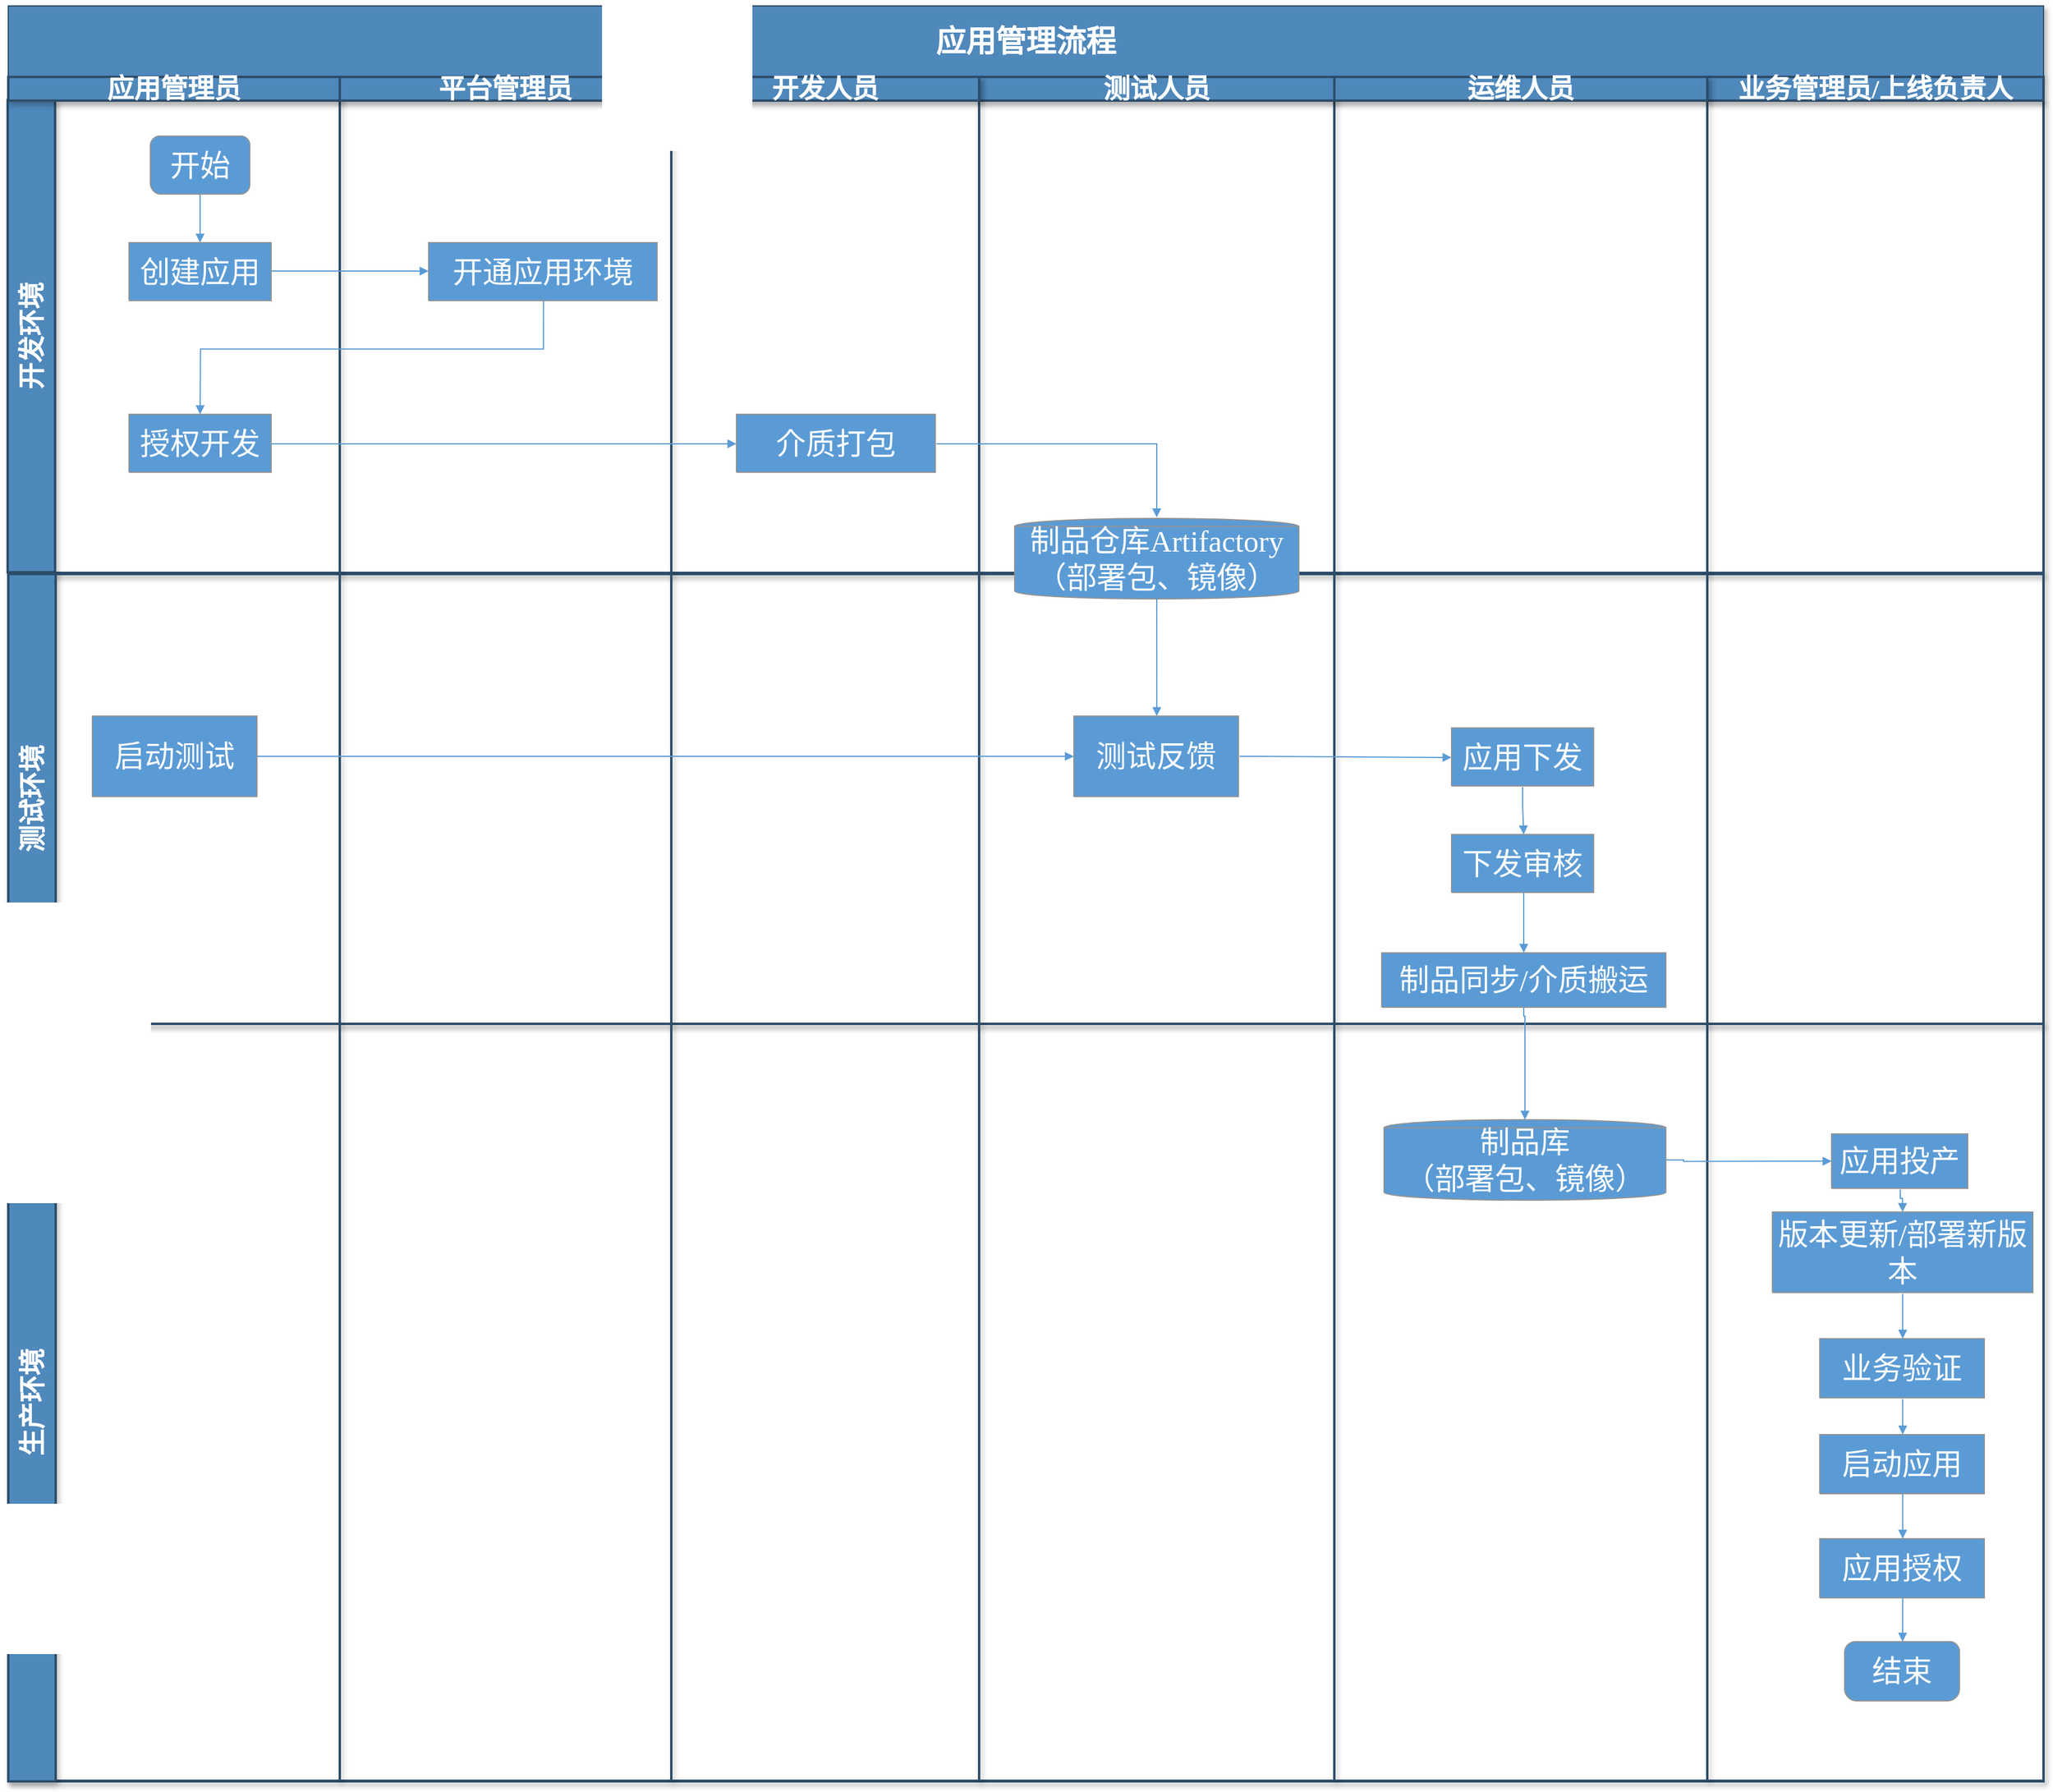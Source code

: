 <mxfile version="20.8.20" type="github"><diagram name="业务流程" id="制品域"><mxGraphModel dx="1444" dy="938" grid="1" gridSize="10" guides="1" tooltips="1" connect="1" arrows="1" fold="1" page="1" pageScale="1" pageWidth="827" pageHeight="1169" math="0" shadow="0"><root><mxCell id="0"/><mxCell id="1" parent="0"/><UserObject label="" tags="背景" id="2"><mxCell style="vsdxID=4;fillColor=none;gradientColor=none;strokeColor=none;shadow=1;points=[[0.06,0,0],[0.13,0,0],[0.19,0,0],[0.25,0,0],[0.31,0,0],[0.38,0,0],[0.44,0,0],[0.5,0,0],[0.56,0,0],[0.63,0,0],[0.69,0,0],[0.75,0,0],[0.81,0,0],[0.88,0,0],[0.94,0,0]];labelBackgroundColor=none;rounded=0;html=1;whiteSpace=wrap;" parent="1" vertex="1"><mxGeometry x="40" y="34" width="1719" height="1499" as="geometry"/></mxCell></UserObject><mxCell id="3" style="vsdxID=5;fillColor=#4f88bb;gradientColor=none;fillOpacity=0;shape=stencil(nZBLDoAgDERP0z3SIyjew0SURgSD+Lu9kMZoXLhwN9O+tukAlrNpJg1SzDH4QW/URgNYgZTkjA4UkwJUgGXng+6DX1zLfmoymdXo17xh5zmRJ6Q42BWCfc2oJfdAr+Yv+AP9Cb7OJ3H/2JG1HNGz/84klThPVCc=);strokeColor=#2d4d6a;shadow=1;points=[[0.06,1,0],[0.13,1,0],[0.19,1,0],[0.25,1,0],[0.31,1,0],[0.37,1,0],[0.44,1,0],[0.5,1,0],[0.56,1,0],[0.63,1,0],[0.69,1,0],[0.75,1,0],[0.81,1,0],[0.88,1,0],[0.94,1,0],[0.06,0,0],[0.13,0,0],[0.19,0,0],[0.25,0,0],[0.31,0,0],[0.37,0,0],[0.44,0,0],[0.5,0,0],[0.56,0,0],[0.63,0,0],[0.69,0,0],[0.75,0,0],[0.81,0,0],[0.88,0,0],[0.94,0,0]];labelBackgroundColor=none;rounded=0;html=1;whiteSpace=wrap;" parent="2" vertex="1"><mxGeometry width="1719" height="1499" as="geometry"/></mxCell><mxCell id="4" value="&lt;div style=&quot;font-size: 1px&quot;&gt;&lt;p style=&quot;align:center;margin-left:0;margin-right:0;margin-top:0px;margin-bottom:0px;text-indent:0;valign:middle;direction:ltr;&quot;&gt;&lt;font style=&quot;font-size:25.4px;font-family:SimSun;color:#feffff;direction:ltr;letter-spacing:0px;line-height:120%;opacity:1&quot;&gt;&lt;b&gt;应用管理流程&lt;br/&gt;&lt;/b&gt;&lt;/font&gt;&lt;/p&gt;&lt;/div&gt;" style="verticalAlign=middle;align=center;vsdxID=6;fillColor=#4f88bb;gradientColor=none;shape=stencil(nZBLDoAgDERP0z3SIyjew0SURgSD+Lu9kMZoXLhwN9O+tukAlrNpJg1SzDH4QW/URgNYgZTkjA4UkwJUgGXng+6DX1zLfmoymdXo17xh5zmRJ6Q42BWCfc2oJfdAr+Yv+AP9Cb7OJ3H/2JG1HNGz/84klThPVCc=);strokeColor=#2d4d6a;shadow=1;points=[[0.06,1,0],[0.13,1,0],[0.19,1,0],[0.25,1,0],[0.31,1,0],[0.37,1,0],[0.44,1,0],[0.5,1,0],[0.56,1,0],[0.63,1,0],[0.69,1,0],[0.75,1,0],[0.81,1,0],[0.88,1,0],[0.94,1,0],[0.06,0,0],[0.13,0,0],[0.19,0,0],[0.25,0,0],[0.31,0,0],[0.37,0,0],[0.44,0,0],[0.5,0,0],[0.56,0,0],[0.63,0,0],[0.69,0,0],[0.75,0,0],[0.81,0,0],[0.88,0,0],[0.94,0,0]];labelBackgroundColor=none;rounded=0;html=1;whiteSpace=wrap;" parent="2" vertex="1"><mxGeometry width="1719" height="60" as="geometry"/></mxCell><UserObject label="" tags="背景" id="5"><mxCell style="vsdxID=7;fillColor=#44749f;gradientColor=none;fillOpacity=0;shape=stencil(nZBLDoAgDERP0z3SIyjew0SURgSD+Lu9kMZoXLhwN9N5bdMClrNpJg1SzDH4QW/URgNYgZTkjA4UkwJUgGXng+6DX1zLfmoymdXo1zxh5z6RO6Q42BWCfc2oJfdAr/AX/IH+BF/rk7hv7MjaZ/L+RirxJ1Gd);strokeColor=#2d4d6a;strokeWidth=2;shadow=1;points=[];labelBackgroundColor=none;rounded=0;html=1;whiteSpace=wrap;" parent="1" vertex="1"><mxGeometry x="40" y="114" width="1719" height="1419" as="geometry"/></mxCell></UserObject><UserObject label="" tags="背景" id="6"><mxCell style="vsdxID=1;fillColor=none;gradientColor=none;strokeColor=none;strokeWidth=2;shadow=1;points=[];labelBackgroundColor=none;rounded=0;html=1;whiteSpace=wrap;" parent="1" vertex="1"><mxGeometry x="40" y="114" width="1719" height="399" as="geometry"/></mxCell></UserObject><mxCell id="7" style="vsdxID=2;fillColor=#4f88bb;gradientColor=none;fillOpacity=0;shape=stencil(nZBLDoAgDERP0z3SIyjew0SURgSD+Lu9kMZoXLhwN9O+tukAlrNpJg1SzDH4QW/URgNYgZTkjA4UkwJUgGXng+6DX1zLfmoymdXo17xh5zmRJ6Q42BWCfc2oJfdAr+Yv+AP9Cb7OJ3H/2JG1HNGz/84klThPVCc=);strokeColor=#2d4d6a;strokeWidth=2;shadow=1;points=[];labelBackgroundColor=none;rounded=0;html=1;whiteSpace=wrap;" parent="6" vertex="1"><mxGeometry width="1719" height="399" as="geometry"/></mxCell><mxCell id="8" value="&lt;div style=&quot;font-size: 1px&quot;&gt;&lt;font style=&quot;font-size:22.58px;font-family:SimSun;color:#feffff;direction:ltr;letter-spacing:0px;line-height:120%;opacity:1&quot;&gt;&lt;b&gt;开发环境&lt;br/&gt;&lt;/b&gt;&lt;/font&gt;&lt;/div&gt;" style="verticalAlign=middle;align=center;vsdxID=3;rotation=270;fillColor=#4f88bb;gradientColor=none;shape=stencil(nZBLDoAgDERP0z3SIyjew0SURgSD+Lu9kMZoXLhwN9O+tukAlrNpJg1SzDH4QW/URgNYgZTkjA4UkwJUgGXng+6DX1zLfmoymdXo17xh5zmRJ6Q42BWCfc2oJfdAr+Yv+AP9Cb7OJ3H/2JG1HNGz/84klThPVCc=);strokeColor=#2d4d6a;strokeWidth=2;shadow=1;points=[];labelBackgroundColor=none;rounded=0;html=1;whiteSpace=wrap;" parent="6" vertex="1"><mxGeometry x="-180" y="179" width="399" height="40" as="geometry"/></mxCell><UserObject label="" tags="背景" id="9"><mxCell style="vsdxID=15;fillColor=none;gradientColor=none;strokeColor=none;strokeWidth=2;shadow=1;points=[];labelBackgroundColor=none;rounded=0;html=1;whiteSpace=wrap;" parent="1" vertex="1"><mxGeometry x="40" y="514" width="1719" height="380" as="geometry"/></mxCell></UserObject><mxCell id="10" style="vsdxID=16;fillColor=#4f88bb;gradientColor=none;fillOpacity=0;shape=stencil(nZBLDoAgDERP0z3SIyjew0SURgSD+Lu9kMZoXLhwN9O+tukAlrNpJg1SzDH4QW/URgNYgZTkjA4UkwJUgGXng+6DX1zLfmoymdXo17xh5zmRJ6Q42BWCfc2oJfdAr+Yv+AP9Cb7OJ3H/2JG1HNGz/84klThPVCc=);strokeColor=#2d4d6a;strokeWidth=2;shadow=1;points=[];labelBackgroundColor=none;rounded=0;html=1;whiteSpace=wrap;" parent="9" vertex="1"><mxGeometry width="1719" height="380" as="geometry"/></mxCell><mxCell id="11" value="&lt;div style=&quot;font-size: 1px&quot;&gt;&lt;font style=&quot;font-size:22.58px;font-family:SimSun;color:#feffff;direction:ltr;letter-spacing:0px;line-height:120%;opacity:1&quot;&gt;&lt;b&gt;测试环境&lt;br/&gt;&lt;/b&gt;&lt;/font&gt;&lt;/div&gt;" style="verticalAlign=middle;align=center;vsdxID=17;rotation=270;fillColor=#4f88bb;gradientColor=none;shape=stencil(nZBLDoAgDERP0z3SIyjew0SURgSD+Lu9kMZoXLhwN9O+tukAlrNpJg1SzDH4QW/URgNYgZTkjA4UkwJUgGXng+6DX1zLfmoymdXo17xh5zmRJ6Q42BWCfc2oJfdAr+Yv+AP9Cb7OJ3H/2JG1HNGz/84klThPVCc=);strokeColor=#2d4d6a;strokeWidth=2;shadow=1;points=[];labelBackgroundColor=none;rounded=0;html=1;whiteSpace=wrap;" parent="9" vertex="1"><mxGeometry x="-170" y="170" width="380" height="40" as="geometry"/></mxCell><UserObject label="" tags="背景" id="12"><mxCell style="vsdxID=18;fillColor=none;gradientColor=none;strokeColor=none;strokeWidth=2;shadow=1;points=[];labelBackgroundColor=none;rounded=0;html=1;whiteSpace=wrap;" parent="1" vertex="1"><mxGeometry x="40" y="894" width="1719" height="640" as="geometry"/></mxCell></UserObject><mxCell id="13" style="vsdxID=19;fillColor=#4f88bb;gradientColor=none;fillOpacity=0;shape=stencil(nZBLDoAgDERP0z3SIyjew0SURgSD+Lu9kMZoXLhwN9O+tukAlrNpJg1SzDH4QW/URgNYgZTkjA4UkwJUgGXng+6DX1zLfmoymdXo17xh5zmRJ6Q42BWCfc2oJfdAr+Yv+AP9Cb7OJ3H/2JG1HNGz/84klThPVCc=);strokeColor=#2d4d6a;strokeWidth=2;shadow=1;points=[];labelBackgroundColor=none;rounded=0;html=1;whiteSpace=wrap;" parent="12" vertex="1"><mxGeometry width="1719" height="640" as="geometry"/></mxCell><mxCell id="14" value="&lt;div style=&quot;font-size: 1px&quot;&gt;&lt;font style=&quot;font-size:22.58px;font-family:SimSun;color:#feffff;direction:ltr;letter-spacing:0px;line-height:120%;opacity:1&quot;&gt;&lt;b&gt;生产环境&lt;br/&gt;&lt;/b&gt;&lt;/font&gt;&lt;/div&gt;" style="verticalAlign=middle;align=center;vsdxID=20;rotation=270;fillColor=#4f88bb;gradientColor=none;shape=stencil(nZBLDoAgDERP0z3SIyjew0SURgSD+Lu9kMZoXLhwN9O+tukAlrNpJg1SzDH4QW/URgNYgZTkjA4UkwJUgGXng+6DX1zLfmoymdXo17xh5zmRJ6Q42BWCfc2oJfdAr+Yv+AP9Cb7OJ3H/2JG1HNGz/84klThPVCc=);strokeColor=#2d4d6a;strokeWidth=2;shadow=1;points=[];labelBackgroundColor=none;rounded=0;html=1;whiteSpace=wrap;" parent="12" vertex="1"><mxGeometry x="-300" y="300" width="640" height="40" as="geometry"/></mxCell><UserObject label="" tags="背景" id="15"><mxCell style="vsdxID=8;fillColor=#44749f;gradientColor=none;shape=stencil(nZBLDoAgDERP0z3SIyDew0QUooJB/N1eSGM0LFywm2lf23QAxarbRQFna/BuVIfpggasgXNjtfImRAUoAUXvvBq822xHfmkTmdTs9rThpDmWJji7yFWMfEPoZOwHfZpF8A9aCGbno3h/jCYPIJYoPJQ3);strokeColor=#2d4d6a;strokeWidth=2;shadow=1;points=[];labelBackgroundColor=none;rounded=0;html=1;whiteSpace=wrap;" parent="1" vertex="1"><mxGeometry x="80" y="94" width="1679" height="1439" as="geometry"/></mxCell></UserObject><UserObject label="" tags="背景" id="16"><mxCell style="vsdxID=9;fillColor=none;gradientColor=none;strokeColor=none;shadow=1;points=[];labelBackgroundColor=none;rounded=0;html=1;whiteSpace=wrap;" parent="1" vertex="1"><mxGeometry x="1475" y="94" width="284" height="1439" as="geometry"/></mxCell></UserObject><mxCell id="17" value="&lt;div style=&quot;font-size: 1px&quot;&gt;&lt;/div&gt;" style="verticalAlign=middle;align=center;vsdxID=10;fillColor=none;gradientColor=none;fillOpacity=0;strokeColor=none;strokeWidth=2;shadow=1;spacingTop=-1;spacingBottom=-1;spacingLeft=-1;spacingRight=-1;points=[];labelBackgroundColor=none;rounded=0;html=1;whiteSpace=wrap;" parent="16" vertex="1"><mxGeometry width="284" height="1439" as="geometry"/></mxCell><mxCell id="18" value="&lt;div style=&quot;font-size: 1px&quot;&gt;&lt;p style=&quot;align:center;margin-left:0;margin-right:0;margin-top:0px;margin-bottom:0px;text-indent:0;valign:middle;direction:ltr;&quot;&gt;&lt;font style=&quot;font-size:22.58px;font-family:SimSun;color:#feffff;direction:ltr;letter-spacing:0px;line-height:120%;opacity:1&quot;&gt;&lt;b&gt;业务管理员/上线负责人&lt;br/&gt;&lt;/b&gt;&lt;/font&gt;&lt;/p&gt;&lt;/div&gt;" style="verticalAlign=middle;align=center;vsdxID=11;fillColor=#4f88bb;gradientColor=none;shape=stencil(nZBLDoAgDERP0z3SIyjew0SURgSD+Lu9kMZoXLhwN9O+tukAlrNpJg1SzDH4QW/URgNYgZTkjA4UkwJUgGXng+6DX1zLfmoymdXo17xh5zmRJ6Q42BWCfc2oJfdAr+Yv+AP9Cb7OJ3H/2JG1HNGz/84klThPVCc=);strokeColor=#2d4d6a;strokeWidth=2;shadow=1;spacingTop=-1;spacingBottom=-1;spacingLeft=-1;spacingRight=-1;points=[];labelBackgroundColor=none;rounded=0;html=1;whiteSpace=wrap;" parent="16" vertex="1"><mxGeometry width="284" height="20" as="geometry"/></mxCell><UserObject label="" tags="背景" id="19"><mxCell style="vsdxID=12;fillColor=none;gradientColor=none;strokeColor=none;shadow=1;points=[];labelBackgroundColor=none;rounded=0;html=1;whiteSpace=wrap;" parent="1" vertex="1"><mxGeometry x="80" y="94" width="240" height="1439" as="geometry"/></mxCell></UserObject><mxCell id="20" value="&lt;div style=&quot;font-size: 1px&quot;&gt;&lt;/div&gt;" style="verticalAlign=middle;align=center;vsdxID=13;fillColor=#44749f;gradientColor=none;fillOpacity=0;shape=stencil(fY9LDoAgDERP0z3SIyjeg0SURgWD+Lu9kC4UF+5m2td2ClivVi8GpFhj8KM5qIsWsAEpyVkTKCYFqADr3gczBL+5jv2iM5nV7Pe84eS5Sog8I8VV+pbhidwPXKBJPEc437v3DZRK/AyqGw==);strokeColor=#2d4d6a;strokeWidth=2;shadow=1;spacingTop=-1;spacingBottom=-1;spacingLeft=-1;spacingRight=-1;points=[];labelBackgroundColor=none;rounded=0;html=1;whiteSpace=wrap;" parent="19" vertex="1"><mxGeometry width="240" height="1439" as="geometry"/></mxCell><mxCell id="21" value="&lt;div style=&quot;font-size: 1px&quot;&gt;&lt;p style=&quot;align:center;margin-left:0;margin-right:0;margin-top:0px;margin-bottom:0px;text-indent:0;valign:middle;direction:ltr;&quot;&gt;&lt;font style=&quot;font-size:22.58px;font-family:SimSun;color:#feffff;direction:ltr;letter-spacing:0px;line-height:120%;opacity:1&quot;&gt;&lt;b&gt;应用管理员&lt;br/&gt;&lt;/b&gt;&lt;/font&gt;&lt;/p&gt;&lt;/div&gt;" style="verticalAlign=middle;align=center;vsdxID=14;fillColor=#4f88bb;gradientColor=none;shape=stencil(nZBLDoAgDERP0z3SIyjew0SURgSD+Lu9kMZoXLhwN9O+tukAlrNpJg1SzDH4QW/URgNYgZTkjA4UkwJUgGXng+6DX1zLfmoymdXo17xh5zmRJ6Q42BWCfc2oJfdAr+Yv+AP9Cb7OJ3H/2JG1HNGz/84klThPVCc=);strokeColor=#2d4d6a;strokeWidth=2;shadow=1;spacingTop=-1;spacingBottom=-1;spacingLeft=-1;spacingRight=-1;points=[];labelBackgroundColor=none;rounded=0;html=1;whiteSpace=wrap;" parent="19" vertex="1"><mxGeometry x="-40" width="280" height="20" as="geometry"/></mxCell><UserObject label="" tags="背景" id="22"><mxCell style="vsdxID=24;fillColor=none;gradientColor=none;strokeColor=none;shadow=1;points=[];labelBackgroundColor=none;rounded=0;html=1;whiteSpace=wrap;" parent="1" vertex="1"><mxGeometry x="860" y="94" width="300" height="1439" as="geometry"/></mxCell></UserObject><mxCell id="23" value="&lt;div style=&quot;font-size: 1px&quot;&gt;&lt;/div&gt;" style="verticalAlign=middle;align=center;vsdxID=25;fillColor=#44749f;gradientColor=none;fillOpacity=0;shape=stencil(fY9LDoAgDERP0z3SIyjeg0SURgWD+Lu9kC4UF+5m2td2ClivVi8GpFhj8KM5qIsWsAEpyVkTKCYFqADr3gczBL+5jv2iM5nV7Pe84eS5Sog8I8VV+pbhidwPXKBJPEc437v3DZRK/AyqGw==);strokeColor=#2d4d6a;strokeWidth=2;shadow=1;spacingTop=-1;spacingBottom=-1;spacingLeft=-1;spacingRight=-1;points=[];labelBackgroundColor=none;rounded=0;html=1;whiteSpace=wrap;" parent="22" vertex="1"><mxGeometry width="300" height="1439" as="geometry"/></mxCell><mxCell id="24" value="&lt;div style=&quot;font-size: 1px&quot;&gt;&lt;p style=&quot;align:center;margin-left:0;margin-right:0;margin-top:0px;margin-bottom:0px;text-indent:0;valign:middle;direction:ltr;&quot;&gt;&lt;font style=&quot;font-size:22.58px;font-family:SimSun;color:#feffff;direction:ltr;letter-spacing:0px;line-height:120%;opacity:1&quot;&gt;&lt;b&gt;测试人员&lt;br/&gt;&lt;/b&gt;&lt;/font&gt;&lt;/p&gt;&lt;/div&gt;" style="verticalAlign=middle;align=center;vsdxID=26;fillColor=#4f88bb;gradientColor=none;shape=stencil(nZBLDoAgDERP0z3SIyjew0SURgSD+Lu9kMZoXLhwN9O+tukAlrNpJg1SzDH4QW/URgNYgZTkjA4UkwJUgGXng+6DX1zLfmoymdXo17xh5zmRJ6Q42BWCfc2oJfdAr+Yv+AP9Cb7OJ3H/2JG1HNGz/84klThPVCc=);strokeColor=#2d4d6a;strokeWidth=2;shadow=1;spacingTop=-1;spacingBottom=-1;spacingLeft=-1;spacingRight=-1;points=[];labelBackgroundColor=none;rounded=0;html=1;whiteSpace=wrap;" parent="22" vertex="1"><mxGeometry width="300" height="20" as="geometry"/></mxCell><UserObject label="" tags="背景" id="25"><mxCell style="vsdxID=27;fillColor=none;gradientColor=none;strokeColor=none;shadow=1;points=[];labelBackgroundColor=none;rounded=0;html=1;whiteSpace=wrap;" parent="1" vertex="1"><mxGeometry x="1160" y="94" width="315" height="1439" as="geometry"/></mxCell></UserObject><mxCell id="26" value="&lt;div style=&quot;font-size: 1px&quot;&gt;&lt;/div&gt;" style="verticalAlign=middle;align=center;vsdxID=28;fillColor=#44749f;gradientColor=none;fillOpacity=0;shape=stencil(fY9LDoAgDERP0z3SIyjeg0SURgWD+Lu9kC4UF+5m2td2ClivVi8GpFhj8KM5qIsWsAEpyVkTKCYFqADr3gczBL+5jv2iM5nV7Pe84eS5Sog8I8VV+pbhidwPXKBJPEc437v3DZRK/AyqGw==);strokeColor=#2d4d6a;strokeWidth=2;shadow=1;spacingTop=-1;spacingBottom=-1;spacingLeft=-1;spacingRight=-1;points=[];labelBackgroundColor=none;rounded=0;html=1;whiteSpace=wrap;" parent="25" vertex="1"><mxGeometry width="315" height="1439" as="geometry"/></mxCell><mxCell id="27" value="&lt;div style=&quot;font-size: 1px&quot;&gt;&lt;p style=&quot;align:center;margin-left:0;margin-right:0;margin-top:0px;margin-bottom:0px;text-indent:0;valign:middle;direction:ltr;&quot;&gt;&lt;font style=&quot;font-size:22.58px;font-family:SimSun;color:#feffff;direction:ltr;letter-spacing:0px;line-height:120%;opacity:1&quot;&gt;&lt;b&gt;运维人员&lt;br/&gt;&lt;/b&gt;&lt;/font&gt;&lt;/p&gt;&lt;/div&gt;" style="verticalAlign=middle;align=center;vsdxID=29;fillColor=#4f88bb;gradientColor=none;shape=stencil(nZBLDoAgDERP0z3SIyjew0SURgSD+Lu9kMZoXLhwN9O+tukAlrNpJg1SzDH4QW/URgNYgZTkjA4UkwJUgGXng+6DX1zLfmoymdXo17xh5zmRJ6Q42BWCfc2oJfdAr+Yv+AP9Cb7OJ3H/2JG1HNGz/84klThPVCc=);strokeColor=#2d4d6a;strokeWidth=2;shadow=1;spacingTop=-1;spacingBottom=-1;spacingLeft=-1;spacingRight=-1;points=[];labelBackgroundColor=none;rounded=0;html=1;whiteSpace=wrap;" parent="25" vertex="1"><mxGeometry width="315" height="20" as="geometry"/></mxCell><UserObject label="" tags="背景" id="28"><mxCell style="vsdxID=53;fillColor=none;gradientColor=none;strokeColor=none;shadow=1;points=[];labelBackgroundColor=none;rounded=0;html=1;whiteSpace=wrap;" parent="1" vertex="1"><mxGeometry x="600" y="94" width="260" height="1439" as="geometry"/></mxCell></UserObject><mxCell id="29" value="&lt;div style=&quot;font-size: 1px&quot;&gt;&lt;/div&gt;" style="verticalAlign=middle;align=center;vsdxID=54;fillColor=#44749f;gradientColor=none;fillOpacity=0;shape=stencil(fY9LDoAgDERP0z3SIyjeg0SURgWD+Lu9kC4UF+5m2td2ClivVi8GpFhj8KM5qIsWsAEpyVkTKCYFqADr3gczBL+5jv2iM5nV7Pe84eS5Sog8I8VV+pbhidwPXKBJPEc437v3DZRK/AyqGw==);strokeColor=#2d4d6a;strokeWidth=2;shadow=1;spacingTop=-1;spacingBottom=-1;spacingLeft=-1;spacingRight=-1;points=[];labelBackgroundColor=none;rounded=0;html=1;whiteSpace=wrap;" parent="28" vertex="1"><mxGeometry width="260" height="1439" as="geometry"/></mxCell><mxCell id="30" value="&lt;div style=&quot;font-size: 1px&quot;&gt;&lt;p style=&quot;align:center;margin-left:0;margin-right:0;margin-top:0px;margin-bottom:0px;text-indent:0;valign:middle;direction:ltr;&quot;&gt;&lt;font style=&quot;font-size:22.58px;font-family:SimSun;color:#feffff;direction:ltr;letter-spacing:0px;line-height:120%;opacity:1&quot;&gt;&lt;b&gt;开发人员&lt;br/&gt;&lt;/b&gt;&lt;/font&gt;&lt;/p&gt;&lt;/div&gt;" style="verticalAlign=middle;align=center;vsdxID=55;fillColor=#4f88bb;gradientColor=none;shape=stencil(nZBLDoAgDERP0z3SIyjew0SURgSD+Lu9kMZoXLhwN9O+tukAlrNpJg1SzDH4QW/URgNYgZTkjA4UkwJUgGXng+6DX1zLfmoymdXo17xh5zmRJ6Q42BWCfc2oJfdAr+Yv+AP9Cb7OJ3H/2JG1HNGz/84klThPVCc=);strokeColor=#2d4d6a;strokeWidth=2;shadow=1;spacingTop=-1;spacingBottom=-1;spacingLeft=-1;spacingRight=-1;points=[];labelBackgroundColor=none;rounded=0;html=1;whiteSpace=wrap;" parent="28" vertex="1"><mxGeometry width="260" height="20" as="geometry"/></mxCell><UserObject label="" tags="背景" id="31"><mxCell style="vsdxID=57;fillColor=none;gradientColor=none;strokeColor=none;shadow=1;points=[];labelBackgroundColor=none;rounded=0;html=1;whiteSpace=wrap;" parent="1" vertex="1"><mxGeometry x="320" y="94" width="280" height="1439" as="geometry"/></mxCell></UserObject><mxCell id="32" value="&lt;div style=&quot;font-size: 1px&quot;&gt;&lt;/div&gt;" style="verticalAlign=middle;align=center;vsdxID=58;fillColor=#44749f;gradientColor=none;fillOpacity=0;shape=stencil(fY9LDoAgDERP0z3SIyjeg0SURgWD+Lu9kC4UF+5m2td2ClivVi8GpFhj8KM5qIsWsAEpyVkTKCYFqADr3gczBL+5jv2iM5nV7Pe84eS5Sog8I8VV+pbhidwPXKBJPEc437v3DZRK/AyqGw==);strokeColor=#2d4d6a;strokeWidth=2;shadow=1;spacingTop=-1;spacingBottom=-1;spacingLeft=-1;spacingRight=-1;points=[];labelBackgroundColor=none;rounded=0;html=1;whiteSpace=wrap;" parent="31" vertex="1"><mxGeometry width="280" height="1439" as="geometry"/></mxCell><mxCell id="33" value="&lt;div style=&quot;font-size: 1px&quot;&gt;&lt;p style=&quot;align:center;margin-left:0;margin-right:0;margin-top:0px;margin-bottom:0px;text-indent:0;valign:middle;direction:ltr;&quot;&gt;&lt;font style=&quot;font-size:22.58px;font-family:SimSun;color:#feffff;direction:ltr;letter-spacing:0px;line-height:120%;opacity:1&quot;&gt;&lt;b&gt;平台管理员&lt;br/&gt;&lt;/b&gt;&lt;/font&gt;&lt;/p&gt;&lt;/div&gt;" style="verticalAlign=middle;align=center;vsdxID=59;fillColor=#4f88bb;gradientColor=none;shape=stencil(nZBLDoAgDERP0z3SIyjew0SURgSD+Lu9kMZoXLhwN9O+tukAlrNpJg1SzDH4QW/URgNYgZTkjA4UkwJUgGXng+6DX1zLfmoymdXo17xh5zmRJ6Q42BWCfc2oJfdAr+Yv+AP9Cb7OJ3H/2JG1HNGz/84klThPVCc=);strokeColor=#2d4d6a;strokeWidth=2;shadow=1;spacingTop=-1;spacingBottom=-1;spacingLeft=-1;spacingRight=-1;points=[];labelBackgroundColor=none;rounded=0;html=1;whiteSpace=wrap;" parent="31" vertex="1"><mxGeometry width="280" height="20" as="geometry"/></mxCell><UserObject label="&lt;div style=&quot;font-size: 1px&quot;&gt;&lt;font style=&quot;font-size:25.4px;font-family:SimSun;color:#feffff;direction:ltr;letter-spacing:0px;line-height:120%;opacity:1&quot;&gt;开始&lt;br/&gt;&lt;/font&gt;&lt;/div&gt;" Function="开发环境" tags="背景" id="34"><mxCell style="verticalAlign=middle;align=center;vsdxID=32;fillColor=#5b9bd5;gradientColor=none;shape=stencil(vVTLroMgEP0alhIeUXHdx3+QW1RyqRikrffvi5mSKle7atzN4zCTc5gZxA9DK3uFGBm8s7/qoS++RfyIGNNdq5z2wUL8hPihtk41zt66C/i9nJCTdbX3qcII7yiZnjDyF13wz4A1upthq69hpfsJORexuCgB7SK8wHkOoXFZIBYUDIvqhcjkqIfMWS+9th3kX2gjXaOy0C6rjWwWqeGhVP8vvEombU5LTOknPqRK+OQ4LxZ8En3IXlRW+26Q/gYyVSbKMPtpvlRmS+odxNkasVUulOBKJGQELkUytqtrsMvMflrAYLwvQq2NgYMyz6cXJITg+vDTEw==);strokeColor=#939393;points=[[1,0.5,0],[0.5,0.5,0],[0.5,0,0],[0.03,0.05,0],[0.97,0.05,0],[0.03,0.95,0],[0.97,0.95,0]];labelBackgroundColor=none;rounded=0;html=1;whiteSpace=wrap;" parent="1" vertex="1"><mxGeometry x="160" y="144" width="84" height="49" as="geometry"/></mxCell></UserObject><UserObject label="&lt;div style=&quot;font-size: 1px&quot;&gt;&lt;font style=&quot;font-size:25.4px;font-family:SimSun;color:#feffff;direction:ltr;letter-spacing:0px;line-height:120%;opacity:1&quot;&gt;创建应用&lt;br/&gt;&lt;/font&gt;&lt;/div&gt;" Function="开发环境" tags="背景" id="35"><mxCell style="verticalAlign=middle;align=center;vsdxID=33;fillColor=#5b9bd5;gradientColor=none;shape=stencil(nZBLDoAgDERP0z3SIyjew0SURgSD+Lu9kMZoXLhwN9O+tukAlrNpJg1SzDH4QW/URgNYgZTkjA4UkwJUgGXng+6DX1zLfmoymdXo17xh5zmRJ6Q42BWCfc2oJfdAr+Yv+AP9Cb7OJ3H/2JG1HNGz/84klThPVCc=);strokeColor=#939393;points=[[1,0.5,0],[0.5,0,0],[0.5,0.5,0],[0.5,0.5,0]];labelBackgroundColor=none;rounded=0;html=1;whiteSpace=wrap;" parent="1" vertex="1"><mxGeometry x="142" y="234" width="120" height="49" as="geometry"/></mxCell></UserObject><UserObject label="&lt;div style=&quot;font-size: 1px&quot;&gt;&lt;font style=&quot;font-size:25.4px;font-family:SimSun;color:#feffff;direction:ltr;letter-spacing:0px;line-height:120%;opacity:1&quot;&gt;测试反馈&lt;br/&gt;&lt;/font&gt;&lt;/div&gt;" Function="测试环境" tags="背景" id="36"><mxCell style="verticalAlign=middle;align=center;vsdxID=45;fillColor=#5b9bd5;gradientColor=none;shape=stencil(nZBLDoAgDERP0z3SIyjew0SURgSD+Lu9kMZoXLhwN9O+tukAlrNpJg1SzDH4QW/URgNYgZTkjA4UkwJUgGXng+6DX1zLfmoymdXo17xh5zmRJ6Q42BWCfc2oJfdAr+Yv+AP9Cb7OJ3H/2JG1HNGz/84klThPVCc=);strokeColor=#939393;points=[[1,0.5,0],[0.5,0,0],[0.5,0.5,0],[0.5,0.5,0]];labelBackgroundColor=none;rounded=0;html=1;whiteSpace=wrap;" parent="1" vertex="1"><mxGeometry x="940" y="634" width="139" height="68" as="geometry"/></mxCell></UserObject><UserObject label="&lt;div style=&quot;font-size: 1px&quot;&gt;&lt;font style=&quot;font-size:25.4px;font-family:SimSun;color:#feffff;direction:ltr;letter-spacing:0px;line-height:120%;opacity:1&quot;&gt;应用下发&lt;br/&gt;&lt;/font&gt;&lt;/div&gt;" Function="测试环境" tags="背景" id="37"><mxCell style="verticalAlign=middle;align=center;vsdxID=46;fillColor=#5b9bd5;gradientColor=none;shape=stencil(nZBLDoAgDERP0z3SIyjew0SURgSD+Lu9kMZoXLhwN9O+tukAlrNpJg1SzDH4QW/URgNYgZTkjA4UkwJUgGXng+6DX1zLfmoymdXo17xh5zmRJ6Q42BWCfc2oJfdAr+Yv+AP9Cb7OJ3H/2JG1HNGz/84klThPVCc=);strokeColor=#939393;points=[[1,0.5,0],[0.5,0,0],[0.5,0.5,0],[0.5,0.5,0]];labelBackgroundColor=none;rounded=0;html=1;whiteSpace=wrap;" parent="1" vertex="1"><mxGeometry x="1259" y="644" width="120" height="49" as="geometry"/></mxCell></UserObject><UserObject label="&lt;div style=&quot;font-size: 1px&quot;&gt;&lt;font style=&quot;font-size:25.4px;font-family:SimSun;color:#feffff;direction:ltr;letter-spacing:0px;line-height:120%;opacity:1&quot;&gt;制品同步/介质搬运&lt;br/&gt;&lt;/font&gt;&lt;/div&gt;" Function="测试环境" tags="背景" id="38"><mxCell style="verticalAlign=middle;align=center;vsdxID=47;fillColor=#5b9bd5;gradientColor=none;shape=stencil(nZBLDoAgDERP0z3SIyjew0SURgSD+Lu9kMZoXLhwN9O+tukAlrNpJg1SzDH4QW/URgNYgZTkjA4UkwJUgGXng+6DX1zLfmoymdXo17xh5zmRJ6Q42BWCfc2oJfdAr+Yv+AP9Cb7OJ3H/2JG1HNGz/84klThPVCc=);strokeColor=#939393;points=[[1,0.5,0],[0.5,0,0],[0.5,0.5,0],[0.5,0.5,0]];labelBackgroundColor=none;rounded=0;html=1;whiteSpace=wrap;" parent="1" vertex="1"><mxGeometry x="1200" y="834" width="240" height="46" as="geometry"/></mxCell></UserObject><UserObject label="&lt;div style=&quot;font-size: 1px&quot;&gt;&lt;font style=&quot;font-size:25.4px;font-family:SimSun;color:#feffff;direction:ltr;letter-spacing:0px;line-height:120%;opacity:1&quot;&gt;版本更新/部署新版本&lt;br/&gt;&lt;/font&gt;&lt;/div&gt;" Function="生产环境" tags="背景" id="39"><mxCell style="verticalAlign=middle;align=center;vsdxID=48;fillColor=#5b9bd5;gradientColor=none;shape=stencil(nZBLDoAgDERP0z3SIyjew0SURgSD+Lu9kMZoXLhwN9O+tukAlrNpJg1SzDH4QW/URgNYgZTkjA4UkwJUgGXng+6DX1zLfmoymdXo17xh5zmRJ6Q42BWCfc2oJfdAr+Yv+AP9Cb7OJ3H/2JG1HNGz/84klThPVCc=);strokeColor=#939393;points=[[1,0.5,0],[0.5,0,0],[0.5,0.5,0],[0.5,0.5,0]];labelBackgroundColor=none;rounded=0;html=1;whiteSpace=wrap;" parent="1" vertex="1"><mxGeometry x="1530" y="1053" width="220" height="68" as="geometry"/></mxCell></UserObject><UserObject label="&lt;div style=&quot;font-size: 1px&quot;&gt;&lt;font style=&quot;font-size:25.4px;font-family:SimSun;color:#feffff;direction:ltr;letter-spacing:0px;line-height:120%;opacity:1&quot;&gt;业务验证&lt;br/&gt;&lt;/font&gt;&lt;/div&gt;" Function="生产环境" tags="背景" id="40"><mxCell style="verticalAlign=middle;align=center;vsdxID=49;fillColor=#5b9bd5;gradientColor=none;shape=stencil(nZBLDoAgDERP0z3SIyjew0SURgSD+Lu9kMZoXLhwN9O+tukAlrNpJg1SzDH4QW/URgNYgZTkjA4UkwJUgGXng+6DX1zLfmoymdXo17xh5zmRJ6Q42BWCfc2oJfdAr+Yv+AP9Cb7OJ3H/2JG1HNGz/84klThPVCc=);strokeColor=#939393;points=[[1,0.5,0],[0.5,0,0],[0.5,0.5,0],[0.5,0.5,0]];labelBackgroundColor=none;rounded=0;html=1;whiteSpace=wrap;" parent="1" vertex="1"><mxGeometry x="1570" y="1160" width="139" height="50" as="geometry"/></mxCell></UserObject><UserObject label="&lt;div style=&quot;font-size: 1px&quot;&gt;&lt;font style=&quot;font-size:25.4px;font-family:SimSun;color:#feffff;direction:ltr;letter-spacing:0px;line-height:120%;opacity:1&quot;&gt;介质打包&lt;br/&gt;&lt;/font&gt;&lt;/div&gt;" Function="开发环境" tags="背景" id="41"><mxCell style="verticalAlign=middle;align=center;vsdxID=51;fillColor=#5b9bd5;gradientColor=none;shape=stencil(nZBLDoAgDERP0z3SIyjew0SURgSD+Lu9kMZoXLhwN9O+tukAlrNpJg1SzDH4QW/URgNYgZTkjA4UkwJUgGXng+6DX1zLfmoymdXo17xh5zmRJ6Q42BWCfc2oJfdAr+Yv+AP9Cb7OJ3H/2JG1HNGz/84klThPVCc=);strokeColor=#939393;points=[[1,0.5,0],[0.5,0,0],[0.5,0.5,0],[0.5,0.5,0]];labelBackgroundColor=none;rounded=0;html=1;whiteSpace=wrap;" parent="1" vertex="1"><mxGeometry x="655" y="379" width="168" height="49" as="geometry"/></mxCell></UserObject><UserObject label="&lt;div style=&quot;font-size: 1px&quot;&gt;&lt;font style=&quot;font-size:25.4px;font-family:SimSun;color:#feffff;direction:ltr;letter-spacing:0px;line-height:120%;opacity:1&quot;&gt;开通应用环境&lt;br/&gt;&lt;/font&gt;&lt;/div&gt;" Function="开发环境" tags="背景" id="42"><mxCell style="verticalAlign=middle;align=center;vsdxID=52;fillColor=#5b9bd5;gradientColor=none;shape=stencil(nZBLDoAgDERP0z3SIyjew0SURgSD+Lu9kMZoXLhwN9O+tukAlrNpJg1SzDH4QW/URgNYgZTkjA4UkwJUgGXng+6DX1zLfmoymdXo17xh5zmRJ6Q42BWCfc2oJfdAr+Yv+AP9Cb7OJ3H/2JG1HNGz/84klThPVCc=);strokeColor=#939393;points=[[1,0.5,0],[0.5,0,0],[0.5,0.5,0],[0.5,0.5,0]];labelBackgroundColor=none;rounded=0;html=1;whiteSpace=wrap;" parent="1" vertex="1"><mxGeometry x="395" y="234" width="193" height="49" as="geometry"/></mxCell></UserObject><UserObject label="&lt;div style=&quot;font-size: 1px&quot;&gt;&lt;font style=&quot;font-size:25.4px;font-family:SimSun;color:#feffff;direction:ltr;letter-spacing:0px;line-height:120%;opacity:1&quot;&gt;授权开发&lt;br/&gt;&lt;/font&gt;&lt;/div&gt;" Function="开发环境" tags="背景" id="43"><mxCell style="verticalAlign=middle;align=center;vsdxID=60;fillColor=#5b9bd5;gradientColor=none;shape=stencil(nZBLDoAgDERP0z3SIyjew0SURgSD+Lu9kMZoXLhwN9O+tukAlrNpJg1SzDH4QW/URgNYgZTkjA4UkwJUgGXng+6DX1zLfmoymdXo17xh5zmRJ6Q42BWCfc2oJfdAr+Yv+AP9Cb7OJ3H/2JG1HNGz/84klThPVCc=);strokeColor=#939393;points=[[1,0.5,0],[0.5,0,0],[0.5,0.5,0],[0.5,0.5,0]];labelBackgroundColor=none;rounded=0;html=1;whiteSpace=wrap;" parent="1" vertex="1"><mxGeometry x="142" y="379" width="120" height="49" as="geometry"/></mxCell></UserObject><UserObject label="&lt;div style=&quot;font-size: 1px&quot;&gt;&lt;font style=&quot;font-size:25.4px;font-family:SimSun;color:#feffff;direction:ltr;letter-spacing:0px;line-height:120%;opacity:1&quot;&gt;应用授权&lt;br/&gt;&lt;/font&gt;&lt;/div&gt;" Function="生产环境" tags="背景" id="44"><mxCell style="verticalAlign=middle;align=center;vsdxID=65;fillColor=#5b9bd5;gradientColor=none;shape=stencil(nZBLDoAgDERP0z3SIyjew0SURgSD+Lu9kMZoXLhwN9O+tukAlrNpJg1SzDH4QW/URgNYgZTkjA4UkwJUgGXng+6DX1zLfmoymdXo17xh5zmRJ6Q42BWCfc2oJfdAr+Yv+AP9Cb7OJ3H/2JG1HNGz/84klThPVCc=);strokeColor=#939393;points=[[1,0.5,0],[0.5,0,0],[0.5,0.5,0],[0.5,0.5,0]];labelBackgroundColor=none;rounded=0;html=1;whiteSpace=wrap;" parent="1" vertex="1"><mxGeometry x="1570" y="1329" width="139" height="50" as="geometry"/></mxCell></UserObject><UserObject label="" Function="开发环境" tags="背景" id="45"><mxCell style="vsdxID=66;fillColor=#5b9bd5;gradientColor=none;shape=stencil(vVHRDsIgDPwaHkkQ4hfM+R+N6xgRx1LQ4d8LKcZpfPLBt7veXdu0wnRxggWFVjFROOPqhjQJcxBau3lCcqkgYXphujEQWgrXeWC+QHVWdAm32iFzTtWEVndmO6ZHdgKdikTNqfdspeZtND+TXzupLCG7KCkkSC7Mb0M9kEVZpsjRg205luKKuGzKP+/1v60KeB15dN7zj7b651NKiR9q+gc=);strokeColor=#939393;points=[[1,0.5,0],[0.5,0.5,0],[0.5,0,0],[0.5,0.2,0]];labelBackgroundColor=none;rounded=0;html=1;whiteSpace=wrap;" parent="1" vertex="1"><mxGeometry x="890" y="467" width="240" height="68" as="geometry"/></mxCell></UserObject><mxCell id="46" style="vsdxID=67;fillColor=#5b9bd5;gradientColor=none;shape=stencil(nZHBDsIgDIafhiMJg3jwPOd7ENdtRISloMO3F1KMm1EP3vq3X/s3LVNtmPQMTIoQ0Z9hMX2cmDowKY2bAE3MEVMdU+3gEUb0V9eTnnUhS3TxtzIhUZ8oHVLcSe1JHonUeMolrOSuoljZpur0lB9HicR1MoGjjzoa7zauVuMIPNvwweqxzqFSWADmVXqzmDUOvjs3P9h/ye1hcvC652CspXes6+/3zyn6neoe);strokeColor=#939393;points=[[0,0.5,0],[1,0.5,0],[0.5,1,0],[0.5,0,0],[0.5,0.2,0]];labelBackgroundColor=none;rounded=0;html=1;whiteSpace=wrap;" parent="45" vertex="1"><mxGeometry width="240" height="68" as="geometry"/></mxCell><mxCell id="47" value="&lt;div style=&quot;font-size: 1px&quot;&gt;&lt;font style=&quot;font-size:25.4px;font-family:SimSun;color:#feffff;direction:ltr;letter-spacing:0px;line-height:120%;opacity:1&quot;&gt;制品仓库&lt;/font&gt;&lt;font style=&quot;font-size:25.4px;font-family:Themed;color:#feffff;direction:ltr;letter-spacing:0px;line-height:120%;opacity:1&quot;&gt;Artifactory&lt;br/&gt;&lt;/font&gt;&lt;font style=&quot;font-size:25.4px;font-family:Themed;color:#feffff;direction:ltr;letter-spacing:0px;line-height:120%;opacity:1&quot;&gt;（部署包、镜像）&lt;br/&gt;&lt;/font&gt;&lt;/div&gt;" style="text;vsdxID=66;fillColor=none;gradientColor=none;strokeColor=none;points=[[1,0.5,0],[0.5,0.5,0],[0.5,0,0],[0.5,0.2,0]];labelBackgroundColor=none;rounded=0;html=1;whiteSpace=wrap;verticalAlign=middle;align=center;;html=1;" parent="45" vertex="1"><mxGeometry y="-0.88" width="240" height="68.88" as="geometry"/></mxCell><UserObject label="" Function="生产环境" tags="背景" id="48"><mxCell style="vsdxID=68;fillColor=#5b9bd5;gradientColor=none;shape=stencil(vVHRDsIgDPwaHkkQ4hfM+R+N6xgRx1LQ4d8LKcZpfPLBt7veXdu0wnRxggWFVjFROOPqhjQJcxBau3lCcqkgYXphujEQWgrXeWC+QHVWdAm32iFzTtWEVndmO6ZHdgKdikTNqfdspeZtND+TXzupLCG7KCkkSC7Mb0M9kEVZpsjRg205luKKuGzKP+/1v60KeB15dN7zj7b651NKiR9q+gc=);strokeColor=#939393;points=[[1,0.5,0],[0.5,0.5,0],[0.5,0,0],[0.5,0.2,0]];labelBackgroundColor=none;rounded=0;html=1;whiteSpace=wrap;" parent="1" vertex="1"><mxGeometry x="1202" y="975" width="238" height="68" as="geometry"/></mxCell></UserObject><mxCell id="49" style="vsdxID=69;fillColor=#5b9bd5;gradientColor=none;shape=stencil(nZHPDsIgDMafhiMJg3jwPOd7ENdtRISloMO3F1KMzn8Hb/3aX/s1LVNtmPQMTIoQ0R9hMX2cmNoxKY2bAE3MEVMdU+3gEUb0Z9eTnnUhS3TylzIhUZ8oHVJcSW1J7onUeMglrOSmoljZpup0lx9HicR1MoGjjzoa71auVuMIPNvwwepxVQoLwPyWrotZ4+C7c/OD/ZdcHyYHj3sOxlp6x3P99f45Rb9T3Q0=);strokeColor=#939393;points=[[0,0.5,0],[1,0.5,0],[0.5,1,0],[0.5,0,0],[0.5,0.2,0]];labelBackgroundColor=none;rounded=0;html=1;whiteSpace=wrap;" parent="48" vertex="1"><mxGeometry width="238" height="68" as="geometry"/></mxCell><mxCell id="50" value="&lt;div style=&quot;font-size: 1px&quot;&gt;&lt;font style=&quot;font-size:25.4px;font-family:SimSun;color:#feffff;direction:ltr;letter-spacing:0px;line-height:120%;opacity:1&quot;&gt;制品库&lt;br/&gt;（部署包、镜像）&lt;br/&gt;&lt;/font&gt;&lt;/div&gt;" style="text;vsdxID=68;fillColor=none;gradientColor=none;strokeColor=none;points=[[1,0.5,0],[0.5,0.5,0],[0.5,0,0],[0.5,0.2,0]];labelBackgroundColor=none;rounded=0;html=1;whiteSpace=wrap;verticalAlign=middle;align=center;;html=1;" parent="48" vertex="1"><mxGeometry y="-0.88" width="238" height="68.88" as="geometry"/></mxCell><UserObject label="&lt;div style=&quot;font-size: 1px&quot;&gt;&lt;font style=&quot;font-size:25.4px;font-family:SimSun;color:#feffff;direction:ltr;letter-spacing:0px;line-height:120%;opacity:1&quot;&gt;下发审核&lt;br/&gt;&lt;/font&gt;&lt;/div&gt;" Function="测试环境" tags="背景" id="51"><mxCell style="verticalAlign=middle;align=center;vsdxID=71;fillColor=#5b9bd5;gradientColor=none;shape=stencil(nZBLDoAgDERP0z3SIyjew0SURgSD+Lu9kMZoXLhwN9O+tukAlrNpJg1SzDH4QW/URgNYgZTkjA4UkwJUgGXng+6DX1zLfmoymdXo17xh5zmRJ6Q42BWCfc2oJfdAr+Yv+AP9Cb7OJ3H/2JG1HNGz/84klThPVCc=);strokeColor=#939393;points=[[1,0.5,0],[0.5,0,0],[0.5,0.5,0],[0.5,0.5,0]];labelBackgroundColor=none;rounded=0;html=1;whiteSpace=wrap;" parent="1" vertex="1"><mxGeometry x="1259" y="734" width="120" height="49" as="geometry"/></mxCell></UserObject><UserObject label="&lt;div style=&quot;font-size: 1px&quot;&gt;&lt;font style=&quot;font-size:25.4px;font-family:SimSun;color:#feffff;direction:ltr;letter-spacing:0px;line-height:120%;opacity:1&quot;&gt;启动应用&lt;br/&gt;&lt;/font&gt;&lt;/div&gt;" Function="生产环境" tags="背景" id="52"><mxCell style="verticalAlign=middle;align=center;vsdxID=72;fillColor=#5b9bd5;gradientColor=none;shape=stencil(nZBLDoAgDERP0z3SIyjew0SURgSD+Lu9kMZoXLhwN9O+tukAlrNpJg1SzDH4QW/URgNYgZTkjA4UkwJUgGXng+6DX1zLfmoymdXo17xh5zmRJ6Q42BWCfc2oJfdAr+Yv+AP9Cb7OJ3H/2JG1HNGz/84klThPVCc=);strokeColor=#939393;points=[[1,0.5,0],[0.5,0,0],[0.5,0.5,0],[0.5,0.5,0]];labelBackgroundColor=none;rounded=0;html=1;whiteSpace=wrap;" parent="1" vertex="1"><mxGeometry x="1570" y="1241" width="139" height="50" as="geometry"/></mxCell></UserObject><UserObject label="&lt;div style=&quot;font-size: 1px&quot;&gt;&lt;font style=&quot;font-size:25.4px;font-family:SimSun;color:#feffff;direction:ltr;letter-spacing:0px;line-height:120%;opacity:1&quot;&gt;启动测试&lt;br/&gt;&lt;/font&gt;&lt;/div&gt;" Function="测试环境" tags="背景" id="53"><mxCell style="verticalAlign=middle;align=center;vsdxID=73;fillColor=#5b9bd5;gradientColor=none;shape=stencil(nZBLDoAgDERP0z3SIyjew0SURgSD+Lu9kMZoXLhwN9O+tukAlrNpJg1SzDH4QW/URgNYgZTkjA4UkwJUgGXng+6DX1zLfmoymdXo17xh5zmRJ6Q42BWCfc2oJfdAr+Yv+AP9Cb7OJ3H/2JG1HNGz/84klThPVCc=);strokeColor=#939393;points=[[1,0.5,0],[0.5,0,0],[0.5,0.5,0],[0.5,0.5,0]];labelBackgroundColor=none;rounded=0;html=1;whiteSpace=wrap;" parent="1" vertex="1"><mxGeometry x="111" y="634" width="139" height="68" as="geometry"/></mxCell></UserObject><UserObject label="&lt;div style=&quot;font-size: 1px&quot;&gt;&lt;font style=&quot;font-size:25.4px;font-family:SimSun;color:#feffff;direction:ltr;letter-spacing:0px;line-height:120%;opacity:1&quot;&gt;应用投产&lt;br/&gt;&lt;/font&gt;&lt;/div&gt;" Function="生产环境" tags="背景" id="54"><mxCell style="verticalAlign=middle;align=center;vsdxID=81;fillColor=#5b9bd5;gradientColor=none;shape=stencil(nZBLDoAgDERP0z3SIyjew0SURgSD+Lu9kMZoXLhwN9O+tukAlrNpJg1SzDH4QW/URgNYgZTkjA4UkwJUgGXng+6DX1zLfmoymdXo17xh5zmRJ6Q42BWCfc2oJfdAr+Yv+AP9Cb7OJ3H/2JG1HNGz/84klThPVCc=);strokeColor=#939393;points=[[1,0.5,0],[0.5,0,0],[0.5,0.5,0],[0.5,0.5,0]];labelBackgroundColor=none;rounded=0;html=1;whiteSpace=wrap;" parent="1" vertex="1"><mxGeometry x="1580" y="987" width="115" height="46" as="geometry"/></mxCell></UserObject><UserObject label="&lt;div style=&quot;font-size: 1px&quot;&gt;&lt;font style=&quot;font-size:25.4px;font-family:SimSun;color:#feffff;direction:ltr;letter-spacing:0px;line-height:120%;opacity:1&quot;&gt;结束&lt;br/&gt;&lt;/font&gt;&lt;/div&gt;" Function="生产环境" tags="背景" id="55"><mxCell style="verticalAlign=middle;align=center;vsdxID=102;fillColor=#5b9bd5;gradientColor=none;shape=stencil(vVTbkoIwDP2aPtLpBRSe1f2PjhboWCkTuiv795YJ7lq0Pjm85XKa9JxJQuRuaFWviWCDB3fWV3PyLZF7IoTpWg3GB4vIA5G72oFuwH13J/R7NSEn6+J+pgojvuNseiLY791F/wux1nQP2OpjWAXHkIO/P9CcIxxmvGCUFxga4wr3iiWjGzkjMjWaIQPnlTeuw/yMtgoanYV+WW1VE6WGq9b9U/glm2VzXlG5TRMqaRXT4VsqZERnoQ9bi8nLvgnOn0DGwgTZNgtlSsrzSJmU0iuIk5qw1NQWxdPU5jGZxHqtMrLvFjAY/xehNtbiQXnMLy9ICOH1kYcb);strokeColor=#939393;points=[[1,0.5,0],[0.5,0.5,0],[0.5,0,0],[0.03,0.06,0],[0.97,0.06,0],[0.03,0.94,0],[0.97,0.94,0]];labelBackgroundColor=none;rounded=0;html=1;whiteSpace=wrap;" parent="1" vertex="1"><mxGeometry x="1591" y="1416" width="97" height="50" as="geometry"/></mxCell></UserObject><UserObject label="" tags="连接线" id="56"><mxCell style="vsdxID=106;edgeStyle=none;startArrow=none;endArrow=block;startSize=5;endSize=5;strokeColor=#5b9bd5;spacingTop=0;spacingBottom=0;spacingLeft=0;spacingRight=0;verticalAlign=middle;html=1;labelBackgroundColor=#ffffff;rounded=0;exitX=0.5;exitY=1;exitDx=0;exitDy=0;exitPerimeter=0;entryX=0.5;entryY=0;entryDx=0;entryDy=0;entryPerimeter=0;" parent="1" source="38" target="48" edge="1"><mxGeometry relative="1" as="geometry"><mxPoint x="9" y="-1" as="offset"/><Array as="points"><mxPoint x="1320" y="887.5"/><mxPoint x="1321" y="887.5"/></Array></mxGeometry></mxCell></UserObject><UserObject label="" tags="连接线" id="57"><mxCell style="vsdxID=105;edgeStyle=none;startArrow=none;endArrow=block;startSize=5;endSize=5;strokeColor=#5b9bd5;spacingTop=0;spacingBottom=0;spacingLeft=0;spacingRight=0;verticalAlign=middle;html=1;labelBackgroundColor=#ffffff;rounded=0;exitX=1;exitY=0.5;exitDx=0;exitDy=0;exitPerimeter=0;entryX=0;entryY=0.5;entryDx=0;entryDy=0;entryPerimeter=0;" parent="1" source="53" target="36" edge="1"><mxGeometry relative="1" as="geometry"><mxPoint x="-1" as="offset"/><Array as="points"/></mxGeometry></mxCell></UserObject><UserObject label="" tags="连接线" id="58"><mxCell style="vsdxID=103;edgeStyle=none;startArrow=none;endArrow=block;startSize=5;endSize=5;strokeColor=#5b9bd5;spacingTop=0;spacingBottom=0;spacingLeft=0;spacingRight=0;verticalAlign=middle;html=1;labelBackgroundColor=#ffffff;rounded=0;exitX=0.504;exitY=1;exitDx=0;exitDy=0;exitPerimeter=0;entryX=0.505;entryY=0;entryDx=0;entryDy=0;entryPerimeter=0;" parent="1" source="44" target="55" edge="1"><mxGeometry relative="1" as="geometry"><mxPoint x="10" y="-1" as="offset"/><Array as="points"/></mxGeometry></mxCell></UserObject><UserObject label="" tags="连接线" id="59"><mxCell style="vsdxID=101;edgeStyle=none;startArrow=none;endArrow=block;startSize=5;endSize=5;strokeColor=#5b9bd5;spacingTop=0;spacingBottom=0;spacingLeft=0;spacingRight=0;verticalAlign=middle;html=1;labelBackgroundColor=#ffffff;rounded=0;exitX=0.504;exitY=1;exitDx=0;exitDy=0;exitPerimeter=0;entryX=0.504;entryY=0;entryDx=0;entryDy=0;entryPerimeter=0;" parent="1" source="52" target="44" edge="1"><mxGeometry relative="1" as="geometry"><mxPoint x="10" y="-1" as="offset"/><Array as="points"/></mxGeometry></mxCell></UserObject><UserObject label="" tags="连接线" id="60"><mxCell style="vsdxID=100;edgeStyle=none;startArrow=none;endArrow=block;startSize=5;endSize=5;strokeColor=#5b9bd5;spacingTop=0;spacingBottom=0;spacingLeft=0;spacingRight=0;verticalAlign=middle;html=1;labelBackgroundColor=#ffffff;rounded=0;exitX=0.504;exitY=1.02;exitDx=0;exitDy=0;exitPerimeter=0;entryX=0.504;entryY=0;entryDx=0;entryDy=0;entryPerimeter=0;" parent="1" source="40" target="52" edge="1"><mxGeometry relative="1" as="geometry"><mxPoint x="10" as="offset"/><Array as="points"/></mxGeometry></mxCell></UserObject><UserObject label="" tags="连接线" id="61"><mxCell style="vsdxID=99;edgeStyle=none;startArrow=none;endArrow=block;startSize=5;endSize=5;strokeColor=#5b9bd5;spacingTop=0;spacingBottom=0;spacingLeft=0;spacingRight=0;verticalAlign=middle;html=1;labelBackgroundColor=#ffffff;rounded=0;exitX=0.5;exitY=1.015;exitDx=0;exitDy=0;exitPerimeter=0;entryX=0.504;entryY=0;entryDx=0;entryDy=0;entryPerimeter=0;" parent="1" source="39" target="40" edge="1"><mxGeometry relative="1" as="geometry"><mxPoint x="10" as="offset"/><Array as="points"/></mxGeometry></mxCell></UserObject><UserObject label="" tags="连接线" id="62"><mxCell style="vsdxID=98;edgeStyle=none;startArrow=none;endArrow=block;startSize=5;endSize=5;strokeColor=#5b9bd5;spacingTop=0;spacingBottom=0;spacingLeft=0;spacingRight=0;verticalAlign=middle;html=1;labelBackgroundColor=#ffffff;rounded=0;exitX=0.504;exitY=1.022;exitDx=0;exitDy=0;exitPerimeter=0;entryX=0.5;entryY=0;entryDx=0;entryDy=0;entryPerimeter=0;" parent="1" source="54" target="39" edge="1"><mxGeometry relative="1" as="geometry"><mxPoint x="9" y="-1" as="offset"/><Array as="points"><mxPoint x="1638" y="1041.5"/><mxPoint x="1639.88" y="1041.5"/></Array></mxGeometry></mxCell></UserObject><UserObject label="" tags="连接线" id="63"><mxCell style="vsdxID=97;edgeStyle=none;startArrow=none;endArrow=block;startSize=5;endSize=5;strokeColor=#5b9bd5;spacingTop=0;spacingBottom=0;spacingLeft=0;spacingRight=0;verticalAlign=middle;html=1;labelBackgroundColor=#ffffff;rounded=0;exitX=1;exitY=0.5;exitDx=0;exitDy=0;exitPerimeter=0;entryX=0;entryY=0.5;entryDx=0;entryDy=0;entryPerimeter=0;" parent="1" source="48" target="54" edge="1"><mxGeometry relative="1" as="geometry"><mxPoint x="-1" as="offset"/><Array as="points"><mxPoint x="1455" y="1009"/><mxPoint x="1455" y="1010.29"/></Array></mxGeometry></mxCell></UserObject><UserObject label="" tags="连接线" id="64"><mxCell style="vsdxID=95;edgeStyle=none;startArrow=none;endArrow=block;startSize=5;endSize=5;strokeColor=#5b9bd5;spacingTop=0;spacingBottom=0;spacingLeft=0;spacingRight=0;verticalAlign=middle;html=1;labelBackgroundColor=#ffffff;rounded=0;exitX=0.508;exitY=1;exitDx=0;exitDy=0;exitPerimeter=0;entryX=0.5;entryY=0;entryDx=0;entryDy=0;entryPerimeter=0;" parent="1" source="51" target="38" edge="1"><mxGeometry relative="1" as="geometry"><mxPoint x="10" as="offset"/><Array as="points"/></mxGeometry></mxCell></UserObject><UserObject label="" tags="连接线" id="65"><mxCell style="vsdxID=94;edgeStyle=none;startArrow=none;endArrow=block;startSize=5;endSize=5;strokeColor=#5b9bd5;spacingTop=0;spacingBottom=0;spacingLeft=0;spacingRight=0;verticalAlign=middle;html=1;labelBackgroundColor=#ffffff;rounded=0;exitX=0.5;exitY=1.02;exitDx=0;exitDy=0;exitPerimeter=0;entryX=0.508;entryY=0;entryDx=0;entryDy=0;entryPerimeter=0;" parent="1" source="37" target="51" edge="1"><mxGeometry relative="1" as="geometry"><mxPoint x="9" as="offset"/><Array as="points"><mxPoint x="1319" y="709"/><mxPoint x="1319.34" y="709"/></Array></mxGeometry></mxCell></UserObject><UserObject label="" tags="连接线" id="66"><mxCell style="vsdxID=93;edgeStyle=none;startArrow=none;endArrow=block;startSize=5;endSize=5;strokeColor=#5b9bd5;spacingTop=0;spacingBottom=0;spacingLeft=0;spacingRight=0;verticalAlign=middle;html=1;labelBackgroundColor=#ffffff;rounded=0;exitX=1.007;exitY=0.5;exitDx=0;exitDy=0;exitPerimeter=0;entryX=0;entryY=0.51;entryDx=0;entryDy=0;entryPerimeter=0;" parent="1" source="36" target="37" edge="1"><mxGeometry relative="1" as="geometry"><mxPoint as="offset"/><Array as="points"><mxPoint x="1095" y="668"/><mxPoint x="1095" y="668.88"/></Array></mxGeometry></mxCell></UserObject><UserObject label="" tags="连接线" id="67"><mxCell style="vsdxID=92;edgeStyle=none;startArrow=none;endArrow=block;startSize=5;endSize=5;strokeColor=#5b9bd5;spacingTop=0;spacingBottom=0;spacingLeft=0;spacingRight=0;verticalAlign=middle;html=1;labelBackgroundColor=#ffffff;rounded=0;exitX=0.5;exitY=1.015;exitDx=0;exitDy=0;exitPerimeter=0;entryX=0.504;entryY=0;entryDx=0;entryDy=0;entryPerimeter=0;" parent="1" source="45" target="36" edge="1"><mxGeometry relative="1" as="geometry"><mxPoint x="9" as="offset"/><Array as="points"><mxPoint x="1010" y="506.5"/><mxPoint x="1010.32" y="506.5"/></Array></mxGeometry></mxCell></UserObject><UserObject label="" tags="连接线" id="68"><mxCell style="vsdxID=82;edgeStyle=none;startArrow=none;endArrow=block;startSize=5;endSize=5;strokeColor=#5b9bd5;spacingTop=0;spacingBottom=0;spacingLeft=0;spacingRight=0;verticalAlign=middle;html=1;labelBackgroundColor=#ffffff;rounded=0;exitX=0.5;exitY=1;exitDx=0;exitDy=0;exitPerimeter=0;entryX=0.5;entryY=0;entryDx=0;entryDy=0;entryPerimeter=0;" parent="1" source="34" target="35" edge="1"><mxGeometry relative="1" as="geometry"><mxPoint x="10" as="offset"/><Array as="points"/></mxGeometry></mxCell></UserObject><UserObject label="" tags="连接线" id="69"><mxCell style="vsdxID=83;edgeStyle=none;startArrow=none;endArrow=block;startSize=5;endSize=5;strokeColor=#5b9bd5;spacingTop=0;spacingBottom=0;spacingLeft=0;spacingRight=0;verticalAlign=middle;html=1;labelBackgroundColor=#ffffff;rounded=0;exitX=1;exitY=0.49;exitDx=0;exitDy=0;exitPerimeter=0;entryX=0;entryY=0.49;entryDx=0;entryDy=0;entryPerimeter=0;" parent="1" source="35" target="42" edge="1"><mxGeometry relative="1" as="geometry"><mxPoint as="offset"/><Array as="points"/></mxGeometry></mxCell></UserObject><UserObject label="" tags="连接线" id="70"><mxCell style="vsdxID=85;edgeStyle=none;startArrow=none;endArrow=block;startSize=5;endSize=5;strokeColor=#5b9bd5;spacingTop=0;spacingBottom=0;spacingLeft=0;spacingRight=0;verticalAlign=middle;html=1;labelBackgroundColor=#ffffff;rounded=0;exitX=0.503;exitY=1;exitDx=0;exitDy=0;exitPerimeter=0;entryX=0.5;entryY=0;entryDx=0;entryDy=0;entryPerimeter=0;" parent="1" source="42" target="43" edge="1"><mxGeometry relative="1" as="geometry"><mxPoint x="-1" as="offset"/><Array as="points"><mxPoint x="492" y="323.85"/><mxPoint x="202.36" y="323.85"/></Array></mxGeometry></mxCell></UserObject><UserObject label="" tags="连接线" id="71"><mxCell style="vsdxID=88;startArrow=none;endArrow=block;startSize=5;endSize=5;strokeColor=#5b9bd5;spacingTop=0;spacingBottom=0;spacingLeft=0;spacingRight=0;verticalAlign=middle;html=1;labelBackgroundColor=#ffffff;rounded=0;exitX=1;exitY=0.51;exitDx=0;exitDy=0;exitPerimeter=0;entryX=0;entryY=0.51;entryDx=0;entryDy=0;entryPerimeter=0;" parent="1" source="43" target="41" edge="1"><mxGeometry relative="1" as="geometry"><mxPoint x="-1" as="offset"/></mxGeometry></mxCell></UserObject><UserObject label="" tags="连接线" id="72"><mxCell style="vsdxID=89;edgeStyle=orthogonalEdgeStyle;startArrow=none;endArrow=block;startSize=5;endSize=5;strokeColor=#5b9bd5;spacingTop=0;spacingBottom=0;spacingLeft=0;spacingRight=0;verticalAlign=middle;html=1;labelBackgroundColor=#ffffff;rounded=0;exitX=1.006;exitY=0.51;exitDx=0;exitDy=0;exitPerimeter=0;entryX=0.5;entryY=0;entryDx=0;entryDy=0;entryPerimeter=0;" parent="1" source="41" target="47" edge="1"><mxGeometry relative="1" as="geometry"><mxPoint x="-1" as="offset"/></mxGeometry></mxCell></UserObject><UserObject label="" tags="流程图 连接线" id="73"><mxCell parent="1" vertex="1" visible="0"><mxGeometry as="geometry"/></mxCell></UserObject></root></mxGraphModel></diagram></mxfile>